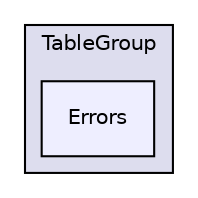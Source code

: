 digraph G {
  compound=true
  node [ fontsize=10, fontname="Helvetica"];
  edge [ labelfontsize=9, labelfontname="Helvetica"];
  subgraph clusterdir_8c5dbd3958a8fa396cc241a5f88b1a0d {
    graph [ bgcolor="#ddddee", pencolor="black", label="TableGroup" fontname="Helvetica", fontsize=10, URL="dir_8c5dbd3958a8fa396cc241a5f88b1a0d.html"]
  dir_d92833ce8f089d0838260b44bd0581e0 [shape=box, label="Errors", style="filled", fillcolor="#eeeeff", pencolor="black", URL="dir_d92833ce8f089d0838260b44bd0581e0.html"];
  }
}
